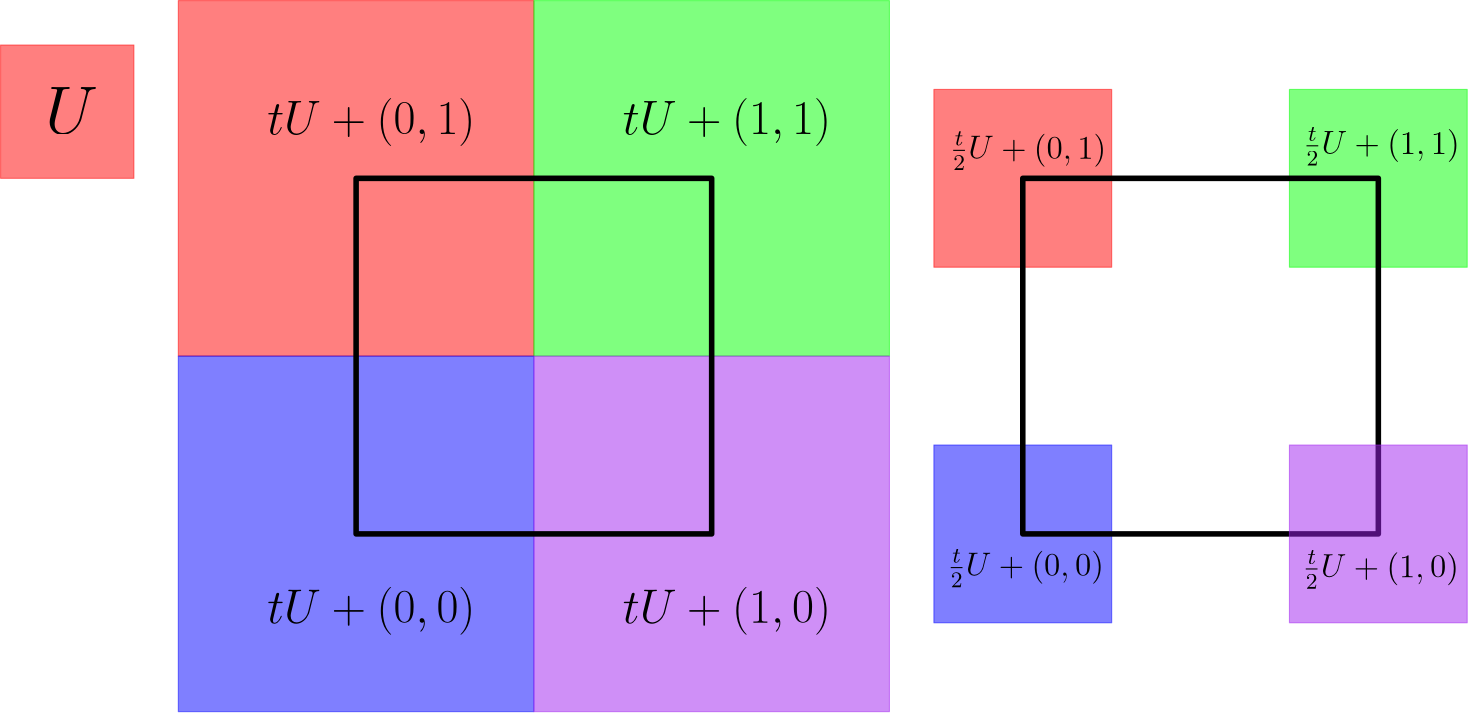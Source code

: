 <?xml version="1.0"?>
<!DOCTYPE ipe SYSTEM "ipe.dtd">
<ipe version="70107" creator="Ipe 7.1.10">
<info created="D:20180116083115" modified="D:20180116085408"/>
<ipestyle name="basic">
<symbol name="arrow/arc(spx)">
<path stroke="sym-stroke" fill="sym-stroke" pen="sym-pen">
0 0 m
-1 0.333 l
-1 -0.333 l
h
</path>
</symbol>
<symbol name="arrow/farc(spx)">
<path stroke="sym-stroke" fill="white" pen="sym-pen">
0 0 m
-1 0.333 l
-1 -0.333 l
h
</path>
</symbol>
<symbol name="arrow/ptarc(spx)">
<path stroke="sym-stroke" fill="sym-stroke" pen="sym-pen">
0 0 m
-1 0.333 l
-0.8 0 l
-1 -0.333 l
h
</path>
</symbol>
<symbol name="arrow/fptarc(spx)">
<path stroke="sym-stroke" fill="white" pen="sym-pen">
0 0 m
-1 0.333 l
-0.8 0 l
-1 -0.333 l
h
</path>
</symbol>
<symbol name="mark/circle(sx)" transformations="translations">
<path fill="sym-stroke">
0.6 0 0 0.6 0 0 e
0.4 0 0 0.4 0 0 e
</path>
</symbol>
<symbol name="mark/disk(sx)" transformations="translations">
<path fill="sym-stroke">
0.6 0 0 0.6 0 0 e
</path>
</symbol>
<symbol name="mark/fdisk(sfx)" transformations="translations">
<group>
<path fill="sym-fill">
0.5 0 0 0.5 0 0 e
</path>
<path fill="sym-stroke" fillrule="eofill">
0.6 0 0 0.6 0 0 e
0.4 0 0 0.4 0 0 e
</path>
</group>
</symbol>
<symbol name="mark/box(sx)" transformations="translations">
<path fill="sym-stroke" fillrule="eofill">
-0.6 -0.6 m
0.6 -0.6 l
0.6 0.6 l
-0.6 0.6 l
h
-0.4 -0.4 m
0.4 -0.4 l
0.4 0.4 l
-0.4 0.4 l
h
</path>
</symbol>
<symbol name="mark/square(sx)" transformations="translations">
<path fill="sym-stroke">
-0.6 -0.6 m
0.6 -0.6 l
0.6 0.6 l
-0.6 0.6 l
h
</path>
</symbol>
<symbol name="mark/fsquare(sfx)" transformations="translations">
<group>
<path fill="sym-fill">
-0.5 -0.5 m
0.5 -0.5 l
0.5 0.5 l
-0.5 0.5 l
h
</path>
<path fill="sym-stroke" fillrule="eofill">
-0.6 -0.6 m
0.6 -0.6 l
0.6 0.6 l
-0.6 0.6 l
h
-0.4 -0.4 m
0.4 -0.4 l
0.4 0.4 l
-0.4 0.4 l
h
</path>
</group>
</symbol>
<symbol name="mark/cross(sx)" transformations="translations">
<group>
<path fill="sym-stroke">
-0.43 -0.57 m
0.57 0.43 l
0.43 0.57 l
-0.57 -0.43 l
h
</path>
<path fill="sym-stroke">
-0.43 0.57 m
0.57 -0.43 l
0.43 -0.57 l
-0.57 0.43 l
h
</path>
</group>
</symbol>
<symbol name="arrow/fnormal(spx)">
<path stroke="sym-stroke" fill="white" pen="sym-pen">
0 0 m
-1 0.333 l
-1 -0.333 l
h
</path>
</symbol>
<symbol name="arrow/pointed(spx)">
<path stroke="sym-stroke" fill="sym-stroke" pen="sym-pen">
0 0 m
-1 0.333 l
-0.8 0 l
-1 -0.333 l
h
</path>
</symbol>
<symbol name="arrow/fpointed(spx)">
<path stroke="sym-stroke" fill="white" pen="sym-pen">
0 0 m
-1 0.333 l
-0.8 0 l
-1 -0.333 l
h
</path>
</symbol>
<symbol name="arrow/linear(spx)">
<path stroke="sym-stroke" pen="sym-pen">
-1 0.333 m
0 0 l
-1 -0.333 l
</path>
</symbol>
<symbol name="arrow/fdouble(spx)">
<path stroke="sym-stroke" fill="white" pen="sym-pen">
0 0 m
-1 0.333 l
-1 -0.333 l
h
-1 0 m
-2 0.333 l
-2 -0.333 l
h
</path>
</symbol>
<symbol name="arrow/double(spx)">
<path stroke="sym-stroke" fill="sym-stroke" pen="sym-pen">
0 0 m
-1 0.333 l
-1 -0.333 l
h
-1 0 m
-2 0.333 l
-2 -0.333 l
h
</path>
</symbol>
<pen name="heavier" value="0.8"/>
<pen name="fat" value="1.2"/>
<pen name="ultrafat" value="2"/>
<symbolsize name="large" value="5"/>
<symbolsize name="small" value="2"/>
<symbolsize name="tiny" value="1.1"/>
<arrowsize name="large" value="10"/>
<arrowsize name="small" value="5"/>
<arrowsize name="tiny" value="3"/>
<color name="red" value="1 0 0"/>
<color name="green" value="0 1 0"/>
<color name="blue" value="0 0 1"/>
<color name="yellow" value="1 1 0"/>
<color name="orange" value="1 0.647 0"/>
<color name="gold" value="1 0.843 0"/>
<color name="purple" value="0.627 0.125 0.941"/>
<color name="gray" value="0.745"/>
<color name="brown" value="0.647 0.165 0.165"/>
<color name="navy" value="0 0 0.502"/>
<color name="pink" value="1 0.753 0.796"/>
<color name="seagreen" value="0.18 0.545 0.341"/>
<color name="turquoise" value="0.251 0.878 0.816"/>
<color name="violet" value="0.933 0.51 0.933"/>
<color name="darkblue" value="0 0 0.545"/>
<color name="darkcyan" value="0 0.545 0.545"/>
<color name="darkgray" value="0.663"/>
<color name="darkgreen" value="0 0.392 0"/>
<color name="darkmagenta" value="0.545 0 0.545"/>
<color name="darkorange" value="1 0.549 0"/>
<color name="darkred" value="0.545 0 0"/>
<color name="lightblue" value="0.678 0.847 0.902"/>
<color name="lightcyan" value="0.878 1 1"/>
<color name="lightgray" value="0.827"/>
<color name="lightgreen" value="0.565 0.933 0.565"/>
<color name="lightyellow" value="1 1 0.878"/>
<dashstyle name="dashed" value="[4] 0"/>
<dashstyle name="dotted" value="[1 3] 0"/>
<dashstyle name="dash dotted" value="[4 2 1 2] 0"/>
<dashstyle name="dash dot dotted" value="[4 2 1 2 1 2] 0"/>
<textsize name="large" value="\large"/>
<textsize name="Large" value="\Large"/>
<textsize name="LARGE" value="\LARGE"/>
<textsize name="huge" value="\huge"/>
<textsize name="Huge" value="\Huge"/>
<textsize name="small" value="\small"/>
<textsize name="footnote" value="\footnotesize"/>
<textsize name="tiny" value="\tiny"/>
<textstyle name="center" begin="\begin{center}" end="\end{center}"/>
<textstyle name="itemize" begin="\begin{itemize}" end="\end{itemize}"/>
<textstyle name="item" begin="\begin{itemize}\item{}" end="\end{itemize}"/>
<gridsize name="4 pts" value="4"/>
<gridsize name="8 pts (~3 mm)" value="8"/>
<gridsize name="16 pts (~6 mm)" value="16"/>
<gridsize name="32 pts (~12 mm)" value="32"/>
<gridsize name="10 pts (~3.5 mm)" value="10"/>
<gridsize name="20 pts (~7 mm)" value="20"/>
<gridsize name="14 pts (~5 mm)" value="14"/>
<gridsize name="28 pts (~10 mm)" value="28"/>
<gridsize name="56 pts (~20 mm)" value="56"/>
<anglesize name="90 deg" value="90"/>
<anglesize name="60 deg" value="60"/>
<anglesize name="45 deg" value="45"/>
<anglesize name="30 deg" value="30"/>
<anglesize name="22.5 deg" value="22.5"/>
<opacity name="10%" value="0.1"/>
<opacity name="30%" value="0.3"/>
<opacity name="50%" value="0.5"/>
<opacity name="75%" value="0.75"/>
<tiling name="falling" angle="-60" step="4" width="1"/>
<tiling name="rising" angle="30" step="4" width="1"/>
</ipestyle>
<page>
<layer name="alpha"/>
<view layers="alpha" active="alpha"/>
<path layer="alpha" matrix="1.5 0 0 1.5 -64 -416" stroke="red" fill="red" opacity="50%">
64 768 m
64 736 l
96 736 l
96 768 l
h
</path>
<path matrix="1 0 0 1 -32 -80" stroke="red" fill="red" opacity="50%">
256 704 m
256 832 l
128 832 l
128 704 l
h
</path>
<path matrix="1 0 0 1 -32 -80" stroke="green" fill="green" opacity="50%">
256 832 m
256 704 l
384 704 l
384 832 l
h
</path>
<path matrix="1 0 0 1 -32 -80" stroke="blue" fill="blue" opacity="50%">
128 704 m
128 576 l
256 576 l
256 704 l
h
</path>
<path matrix="1 0 0 1 -32 -80" stroke="purple" fill="purple" opacity="50%">
256 704 m
256 576 l
384 576 l
384 704 l
h
</path>
<path matrix="1 0 0 1 -32 -80" stroke="black" pen="ultrafat">
192 768 m
192 640 l
320 640 l
320 768 l
h
</path>
<path matrix="0.5 0 0 0.5 368 304" stroke="green" fill="green" opacity="50%">
256 832 m
256 704 l
384 704 l
384 832 l
h
</path>
<path matrix="0.5 0 0 0.5 304 304" stroke="red" fill="red" opacity="50%">
256 704 m
256 832 l
128 832 l
128 704 l
h
</path>
<path matrix="0.5 0 0 0.5 304 240" stroke="blue" fill="blue" opacity="50%">
128 704 m
128 576 l
256 576 l
256 704 l
h
</path>
<path matrix="1 0 0 1 -16 -80" stroke="black" pen="ultrafat">
416 768 m
416 640 l
544 640 l
544 768 l
h
</path>
<path matrix="0.5 0 0 0.5 368 240" stroke="purple" fill="purple" opacity="50%">
256 704 m
256 576 l
384 576 l
384 704 l
h
</path>
<text matrix="1 0 0 1 0 -80" transformations="translations" pos="48 784" stroke="black" type="label" width="19.073" height="16.938" depth="0" valign="baseline" size="Huge">$U$</text>
<text matrix="1 0 0 1 0 -80" transformations="translations" pos="128 784" stroke="black" type="label" width="74.912" height="12.896" depth="4.29" valign="baseline" size="LARGE">$tU + (0,1)$</text>
<text matrix="1 0 0 1 128 -80" transformations="translations" pos="128 784" stroke="black" type="label" width="74.912" height="12.896" depth="4.29" valign="baseline" size="LARGE">$tU + (1,1)$</text>
<text matrix="1 0 0 1 0 -256" transformations="translations" pos="128 784" stroke="black" type="label" width="74.912" height="12.896" depth="4.29" valign="baseline" size="LARGE">$tU + (0,0)$</text>
<text matrix="1 0 0 1 128 -256" transformations="translations" pos="128 784" stroke="black" type="label" width="74.912" height="12.896" depth="4.29" valign="baseline" size="LARGE">$tU + (1,0)$</text>
<text matrix="1 0 0 1 245.752 -88.9237" transformations="translations" pos="128 784" stroke="black" type="label" width="56.297" height="9.612" depth="4.12" valign="baseline" size="large">$\frac{t}{2}U + (0,1)$</text>
<text matrix="1 0 0 1 244.87 -239.118" transformations="translations" pos="128 784" stroke="black" type="label" width="56.297" height="9.612" depth="4.12" valign="baseline" size="large">$\frac{t}{2}U + (0,0)$</text>
<text matrix="1 0 0 1 372.672 -239.617" transformations="translations" pos="128 784" stroke="black" type="label" width="56.297" height="9.612" depth="4.12" valign="baseline" size="large">$\frac{t}{2}U + (1,0)$</text>
<text matrix="1 0 0 1 372.94 -87.2749" transformations="translations" pos="128 784" stroke="black" type="label" width="56.297" height="9.612" depth="4.12" valign="baseline" size="large">$\frac{t}{2}U + (1,1)$</text>
</page>
</ipe>
